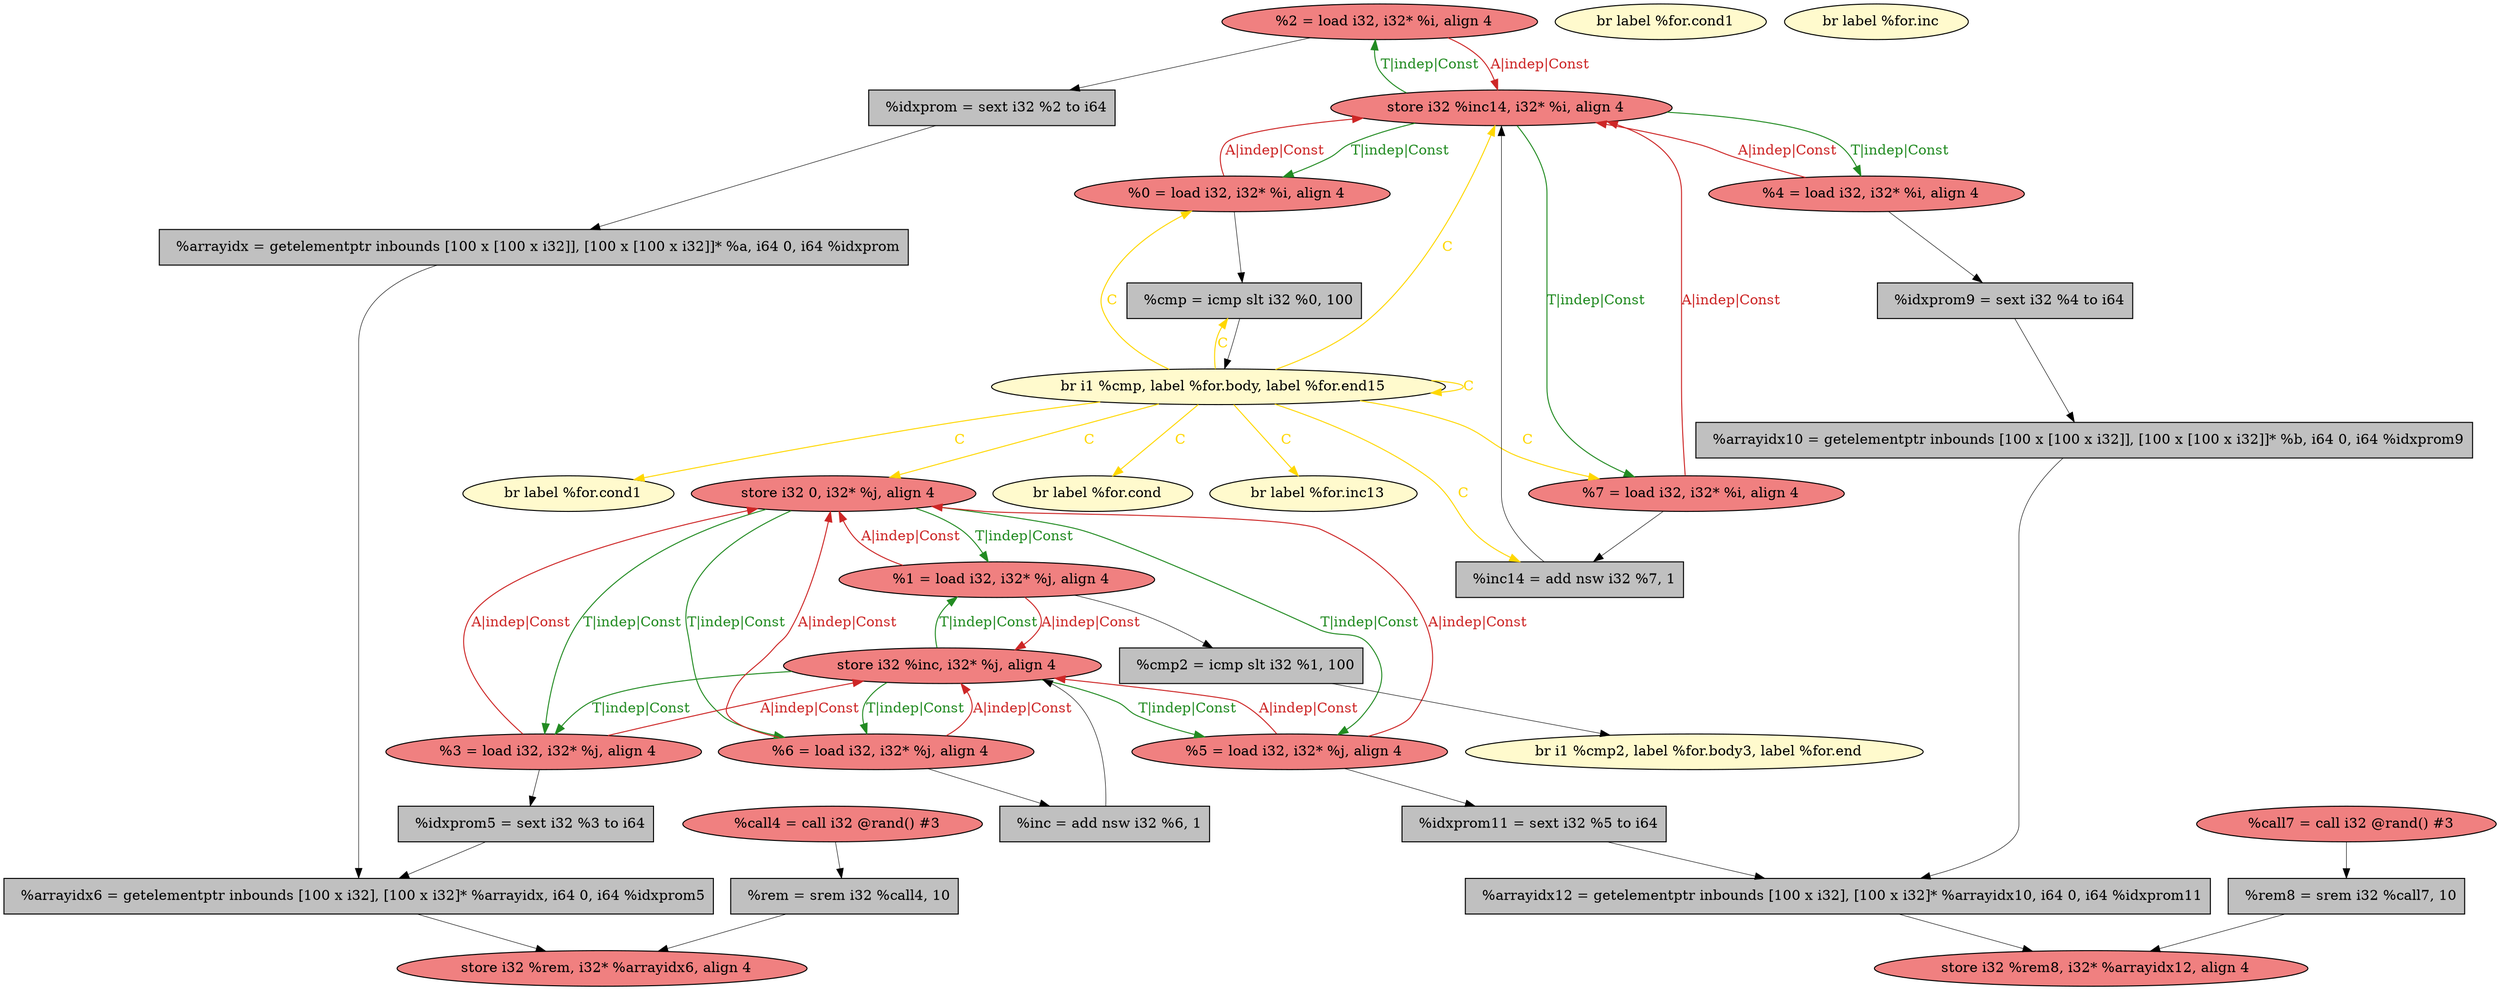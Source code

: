 
digraph G {


node879 [fillcolor=lightcoral,label="  store i32 0, i32* %j, align 4",shape=ellipse,style=filled ]
node877 [fillcolor=lemonchiffon,label="  br i1 %cmp2, label %for.body3, label %for.end",shape=ellipse,style=filled ]
node876 [fillcolor=lightcoral,label="  %1 = load i32, i32* %j, align 4",shape=ellipse,style=filled ]
node870 [fillcolor=lightcoral,label="  %3 = load i32, i32* %j, align 4",shape=ellipse,style=filled ]
node867 [fillcolor=lightcoral,label="  %4 = load i32, i32* %i, align 4",shape=ellipse,style=filled ]
node866 [fillcolor=lemonchiffon,label="  br i1 %cmp, label %for.body, label %for.end15",shape=ellipse,style=filled ]
node882 [fillcolor=lemonchiffon,label="  br label %for.cond1",shape=ellipse,style=filled ]
node873 [fillcolor=lightcoral,label="  %call7 = call i32 @rand() #3",shape=ellipse,style=filled ]
node865 [fillcolor=lightcoral,label="  store i32 %rem8, i32* %arrayidx12, align 4",shape=ellipse,style=filled ]
node871 [fillcolor=grey,label="  %arrayidx10 = getelementptr inbounds [100 x [100 x i32]], [100 x [100 x i32]]* %b, i64 0, i64 %idxprom9",shape=rectangle,style=filled ]
node864 [fillcolor=lightcoral,label="  %0 = load i32, i32* %i, align 4",shape=ellipse,style=filled ]
node853 [fillcolor=grey,label="  %inc14 = add nsw i32 %7, 1",shape=rectangle,style=filled ]
node880 [fillcolor=lightcoral,label="  store i32 %inc14, i32* %i, align 4",shape=ellipse,style=filled ]
node868 [fillcolor=grey,label="  %idxprom5 = sext i32 %3 to i64",shape=rectangle,style=filled ]
node851 [fillcolor=lemonchiffon,label="  br label %for.cond",shape=ellipse,style=filled ]
node860 [fillcolor=grey,label="  %idxprom11 = sext i32 %5 to i64",shape=rectangle,style=filled ]
node852 [fillcolor=lemonchiffon,label="  br label %for.cond1",shape=ellipse,style=filled ]
node872 [fillcolor=grey,label="  %arrayidx12 = getelementptr inbounds [100 x i32], [100 x i32]* %arrayidx10, i64 0, i64 %idxprom11",shape=rectangle,style=filled ]
node848 [fillcolor=lightcoral,label="  %2 = load i32, i32* %i, align 4",shape=ellipse,style=filled ]
node849 [fillcolor=grey,label="  %rem = srem i32 %call4, 10",shape=rectangle,style=filled ]
node881 [fillcolor=lightcoral,label="  store i32 %inc, i32* %j, align 4",shape=ellipse,style=filled ]
node854 [fillcolor=grey,label="  %inc = add nsw i32 %6, 1",shape=rectangle,style=filled ]
node875 [fillcolor=lightcoral,label="  %5 = load i32, i32* %j, align 4",shape=ellipse,style=filled ]
node874 [fillcolor=lightcoral,label="  store i32 %rem, i32* %arrayidx6, align 4",shape=ellipse,style=filled ]
node869 [fillcolor=grey,label="  %idxprom9 = sext i32 %4 to i64",shape=rectangle,style=filled ]
node855 [fillcolor=lightcoral,label="  %7 = load i32, i32* %i, align 4",shape=ellipse,style=filled ]
node856 [fillcolor=grey,label="  %cmp2 = icmp slt i32 %1, 100",shape=rectangle,style=filled ]
node857 [fillcolor=grey,label="  %idxprom = sext i32 %2 to i64",shape=rectangle,style=filled ]
node858 [fillcolor=grey,label="  %arrayidx6 = getelementptr inbounds [100 x i32], [100 x i32]* %arrayidx, i64 0, i64 %idxprom5",shape=rectangle,style=filled ]
node878 [fillcolor=grey,label="  %rem8 = srem i32 %call7, 10",shape=rectangle,style=filled ]
node859 [fillcolor=grey,label="  %cmp = icmp slt i32 %0, 100",shape=rectangle,style=filled ]
node883 [fillcolor=grey,label="  %arrayidx = getelementptr inbounds [100 x [100 x i32]], [100 x [100 x i32]]* %a, i64 0, i64 %idxprom",shape=rectangle,style=filled ]
node863 [fillcolor=lemonchiffon,label="  br label %for.inc",shape=ellipse,style=filled ]
node850 [fillcolor=lightcoral,label="  %call4 = call i32 @rand() #3",shape=ellipse,style=filled ]
node861 [fillcolor=lightcoral,label="  %6 = load i32, i32* %j, align 4",shape=ellipse,style=filled ]
node862 [fillcolor=lemonchiffon,label="  br label %for.inc13",shape=ellipse,style=filled ]

node861->node881 [style=solid,color=firebrick3,label="A|indep|Const",penwidth=1.0,fontcolor=firebrick3 ]
node881->node861 [style=solid,color=forestgreen,label="T|indep|Const",penwidth=1.0,fontcolor=forestgreen ]
node873->node878 [style=solid,color=black,label="",penwidth=0.5,fontcolor=black ]
node880->node855 [style=solid,color=forestgreen,label="T|indep|Const",penwidth=1.0,fontcolor=forestgreen ]
node880->node848 [style=solid,color=forestgreen,label="T|indep|Const",penwidth=1.0,fontcolor=forestgreen ]
node857->node883 [style=solid,color=black,label="",penwidth=0.5,fontcolor=black ]
node871->node872 [style=solid,color=black,label="",penwidth=0.5,fontcolor=black ]
node861->node854 [style=solid,color=black,label="",penwidth=0.5,fontcolor=black ]
node878->node865 [style=solid,color=black,label="",penwidth=0.5,fontcolor=black ]
node868->node858 [style=solid,color=black,label="",penwidth=0.5,fontcolor=black ]
node875->node860 [style=solid,color=black,label="",penwidth=0.5,fontcolor=black ]
node855->node880 [style=solid,color=firebrick3,label="A|indep|Const",penwidth=1.0,fontcolor=firebrick3 ]
node866->node855 [style=solid,color=gold,label="C",penwidth=1.0,fontcolor=gold ]
node883->node858 [style=solid,color=black,label="",penwidth=0.5,fontcolor=black ]
node879->node870 [style=solid,color=forestgreen,label="T|indep|Const",penwidth=1.0,fontcolor=forestgreen ]
node881->node876 [style=solid,color=forestgreen,label="T|indep|Const",penwidth=1.0,fontcolor=forestgreen ]
node869->node871 [style=solid,color=black,label="",penwidth=0.5,fontcolor=black ]
node875->node879 [style=solid,color=firebrick3,label="A|indep|Const",penwidth=1.0,fontcolor=firebrick3 ]
node870->node868 [style=solid,color=black,label="",penwidth=0.5,fontcolor=black ]
node866->node882 [style=solid,color=gold,label="C",penwidth=1.0,fontcolor=gold ]
node861->node879 [style=solid,color=firebrick3,label="A|indep|Const",penwidth=1.0,fontcolor=firebrick3 ]
node848->node880 [style=solid,color=firebrick3,label="A|indep|Const",penwidth=1.0,fontcolor=firebrick3 ]
node866->node866 [style=solid,color=gold,label="C",penwidth=1.0,fontcolor=gold ]
node870->node879 [style=solid,color=firebrick3,label="A|indep|Const",penwidth=1.0,fontcolor=firebrick3 ]
node853->node880 [style=solid,color=black,label="",penwidth=0.5,fontcolor=black ]
node876->node856 [style=solid,color=black,label="",penwidth=0.5,fontcolor=black ]
node859->node866 [style=solid,color=black,label="",penwidth=0.5,fontcolor=black ]
node866->node879 [style=solid,color=gold,label="C",penwidth=1.0,fontcolor=gold ]
node876->node879 [style=solid,color=firebrick3,label="A|indep|Const",penwidth=1.0,fontcolor=firebrick3 ]
node866->node853 [style=solid,color=gold,label="C",penwidth=1.0,fontcolor=gold ]
node866->node864 [style=solid,color=gold,label="C",penwidth=1.0,fontcolor=gold ]
node860->node872 [style=solid,color=black,label="",penwidth=0.5,fontcolor=black ]
node854->node881 [style=solid,color=black,label="",penwidth=0.5,fontcolor=black ]
node858->node874 [style=solid,color=black,label="",penwidth=0.5,fontcolor=black ]
node879->node876 [style=solid,color=forestgreen,label="T|indep|Const",penwidth=1.0,fontcolor=forestgreen ]
node867->node869 [style=solid,color=black,label="",penwidth=0.5,fontcolor=black ]
node870->node881 [style=solid,color=firebrick3,label="A|indep|Const",penwidth=1.0,fontcolor=firebrick3 ]
node872->node865 [style=solid,color=black,label="",penwidth=0.5,fontcolor=black ]
node867->node880 [style=solid,color=firebrick3,label="A|indep|Const",penwidth=1.0,fontcolor=firebrick3 ]
node880->node864 [style=solid,color=forestgreen,label="T|indep|Const",penwidth=1.0,fontcolor=forestgreen ]
node864->node880 [style=solid,color=firebrick3,label="A|indep|Const",penwidth=1.0,fontcolor=firebrick3 ]
node880->node867 [style=solid,color=forestgreen,label="T|indep|Const",penwidth=1.0,fontcolor=forestgreen ]
node849->node874 [style=solid,color=black,label="",penwidth=0.5,fontcolor=black ]
node879->node875 [style=solid,color=forestgreen,label="T|indep|Const",penwidth=1.0,fontcolor=forestgreen ]
node866->node851 [style=solid,color=gold,label="C",penwidth=1.0,fontcolor=gold ]
node855->node853 [style=solid,color=black,label="",penwidth=0.5,fontcolor=black ]
node881->node870 [style=solid,color=forestgreen,label="T|indep|Const",penwidth=1.0,fontcolor=forestgreen ]
node866->node862 [style=solid,color=gold,label="C",penwidth=1.0,fontcolor=gold ]
node881->node875 [style=solid,color=forestgreen,label="T|indep|Const",penwidth=1.0,fontcolor=forestgreen ]
node876->node881 [style=solid,color=firebrick3,label="A|indep|Const",penwidth=1.0,fontcolor=firebrick3 ]
node866->node880 [style=solid,color=gold,label="C",penwidth=1.0,fontcolor=gold ]
node879->node861 [style=solid,color=forestgreen,label="T|indep|Const",penwidth=1.0,fontcolor=forestgreen ]
node866->node859 [style=solid,color=gold,label="C",penwidth=1.0,fontcolor=gold ]
node850->node849 [style=solid,color=black,label="",penwidth=0.5,fontcolor=black ]
node848->node857 [style=solid,color=black,label="",penwidth=0.5,fontcolor=black ]
node875->node881 [style=solid,color=firebrick3,label="A|indep|Const",penwidth=1.0,fontcolor=firebrick3 ]
node856->node877 [style=solid,color=black,label="",penwidth=0.5,fontcolor=black ]
node864->node859 [style=solid,color=black,label="",penwidth=0.5,fontcolor=black ]


}
